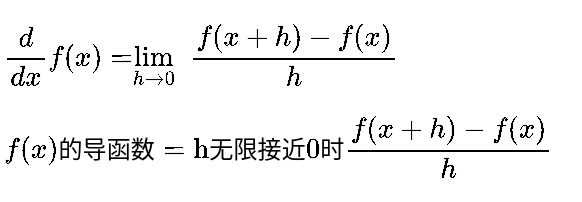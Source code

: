 <mxfile version="12.9.3" type="device"><diagram id="69BC8ftjBYQ0e874cOG9" name="Page-1"><mxGraphModel dx="946" dy="611" grid="1" gridSize="10" guides="1" tooltips="1" connect="1" arrows="1" fold="1" page="1" pageScale="1" pageWidth="850" pageHeight="1100" math="1" shadow="0"><root><mxCell id="0"/><mxCell id="1" parent="0"/><mxCell id="w5ipSAQhe2cot1cj1ROI-1" value="`frac{d}{dx}f(x) = lim_(h-&amp;gt;0)&amp;nbsp;frac{f(x+h) - f(x)}{h}`&lt;br&gt;&lt;br&gt;`f(x)&quot;的导函数&quot; = &quot;h无限接近0时&quot;frac{f(x+h) - f(x)}{h}`&lt;br&gt;&lt;div&gt;&lt;/div&gt;" style="text;html=1;strokeColor=none;fillColor=none;align=left;verticalAlign=middle;whiteSpace=wrap;rounded=0;" parent="1" vertex="1"><mxGeometry x="60" y="60" width="290" height="100" as="geometry"/></mxCell></root></mxGraphModel></diagram></mxfile>
